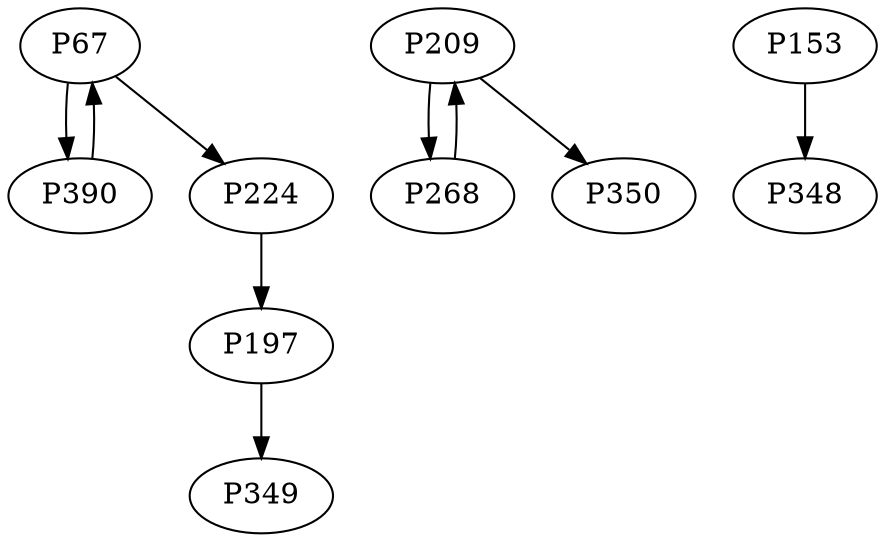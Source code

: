 digraph {
	P67 -> P390
	P390 -> P67
	P197 -> P349
	P209 -> P268
	P268 -> P209
	P153 -> P348
	P224 -> P197
	P67 -> P224
	P209 -> P350
}